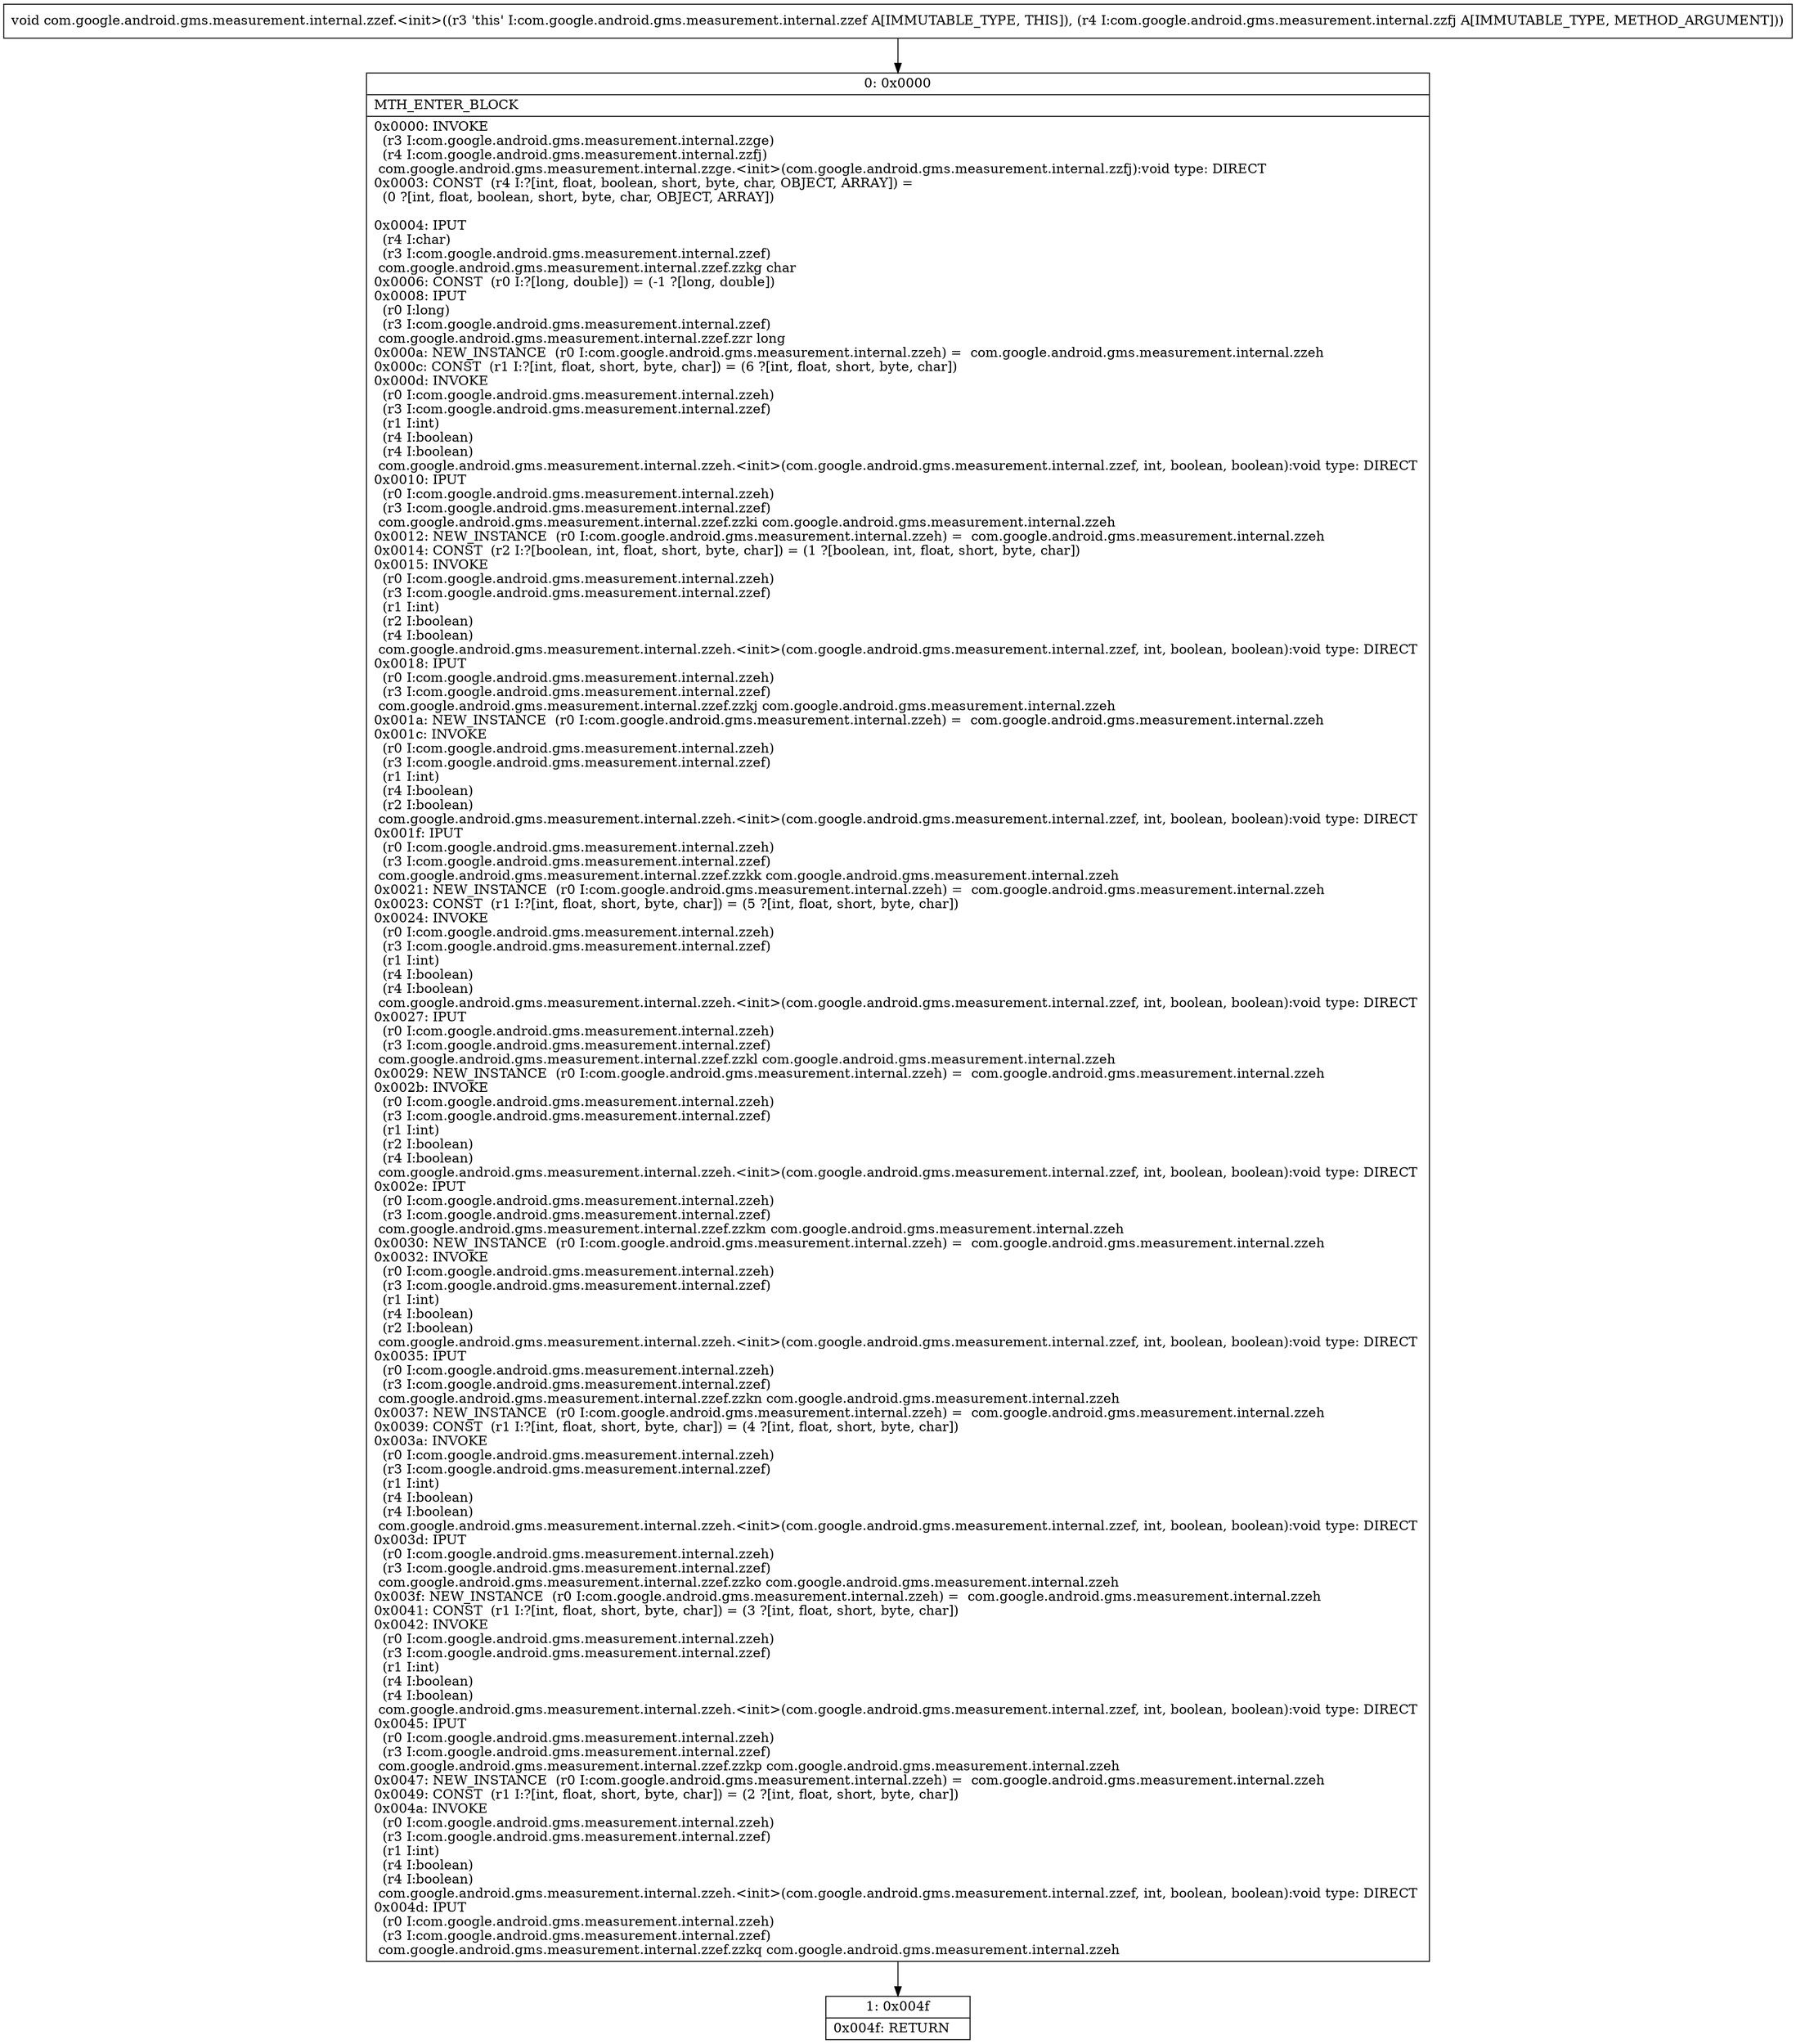 digraph "CFG forcom.google.android.gms.measurement.internal.zzef.\<init\>(Lcom\/google\/android\/gms\/measurement\/internal\/zzfj;)V" {
Node_0 [shape=record,label="{0\:\ 0x0000|MTH_ENTER_BLOCK\l|0x0000: INVOKE  \l  (r3 I:com.google.android.gms.measurement.internal.zzge)\l  (r4 I:com.google.android.gms.measurement.internal.zzfj)\l com.google.android.gms.measurement.internal.zzge.\<init\>(com.google.android.gms.measurement.internal.zzfj):void type: DIRECT \l0x0003: CONST  (r4 I:?[int, float, boolean, short, byte, char, OBJECT, ARRAY]) = \l  (0 ?[int, float, boolean, short, byte, char, OBJECT, ARRAY])\l \l0x0004: IPUT  \l  (r4 I:char)\l  (r3 I:com.google.android.gms.measurement.internal.zzef)\l com.google.android.gms.measurement.internal.zzef.zzkg char \l0x0006: CONST  (r0 I:?[long, double]) = (\-1 ?[long, double]) \l0x0008: IPUT  \l  (r0 I:long)\l  (r3 I:com.google.android.gms.measurement.internal.zzef)\l com.google.android.gms.measurement.internal.zzef.zzr long \l0x000a: NEW_INSTANCE  (r0 I:com.google.android.gms.measurement.internal.zzeh) =  com.google.android.gms.measurement.internal.zzeh \l0x000c: CONST  (r1 I:?[int, float, short, byte, char]) = (6 ?[int, float, short, byte, char]) \l0x000d: INVOKE  \l  (r0 I:com.google.android.gms.measurement.internal.zzeh)\l  (r3 I:com.google.android.gms.measurement.internal.zzef)\l  (r1 I:int)\l  (r4 I:boolean)\l  (r4 I:boolean)\l com.google.android.gms.measurement.internal.zzeh.\<init\>(com.google.android.gms.measurement.internal.zzef, int, boolean, boolean):void type: DIRECT \l0x0010: IPUT  \l  (r0 I:com.google.android.gms.measurement.internal.zzeh)\l  (r3 I:com.google.android.gms.measurement.internal.zzef)\l com.google.android.gms.measurement.internal.zzef.zzki com.google.android.gms.measurement.internal.zzeh \l0x0012: NEW_INSTANCE  (r0 I:com.google.android.gms.measurement.internal.zzeh) =  com.google.android.gms.measurement.internal.zzeh \l0x0014: CONST  (r2 I:?[boolean, int, float, short, byte, char]) = (1 ?[boolean, int, float, short, byte, char]) \l0x0015: INVOKE  \l  (r0 I:com.google.android.gms.measurement.internal.zzeh)\l  (r3 I:com.google.android.gms.measurement.internal.zzef)\l  (r1 I:int)\l  (r2 I:boolean)\l  (r4 I:boolean)\l com.google.android.gms.measurement.internal.zzeh.\<init\>(com.google.android.gms.measurement.internal.zzef, int, boolean, boolean):void type: DIRECT \l0x0018: IPUT  \l  (r0 I:com.google.android.gms.measurement.internal.zzeh)\l  (r3 I:com.google.android.gms.measurement.internal.zzef)\l com.google.android.gms.measurement.internal.zzef.zzkj com.google.android.gms.measurement.internal.zzeh \l0x001a: NEW_INSTANCE  (r0 I:com.google.android.gms.measurement.internal.zzeh) =  com.google.android.gms.measurement.internal.zzeh \l0x001c: INVOKE  \l  (r0 I:com.google.android.gms.measurement.internal.zzeh)\l  (r3 I:com.google.android.gms.measurement.internal.zzef)\l  (r1 I:int)\l  (r4 I:boolean)\l  (r2 I:boolean)\l com.google.android.gms.measurement.internal.zzeh.\<init\>(com.google.android.gms.measurement.internal.zzef, int, boolean, boolean):void type: DIRECT \l0x001f: IPUT  \l  (r0 I:com.google.android.gms.measurement.internal.zzeh)\l  (r3 I:com.google.android.gms.measurement.internal.zzef)\l com.google.android.gms.measurement.internal.zzef.zzkk com.google.android.gms.measurement.internal.zzeh \l0x0021: NEW_INSTANCE  (r0 I:com.google.android.gms.measurement.internal.zzeh) =  com.google.android.gms.measurement.internal.zzeh \l0x0023: CONST  (r1 I:?[int, float, short, byte, char]) = (5 ?[int, float, short, byte, char]) \l0x0024: INVOKE  \l  (r0 I:com.google.android.gms.measurement.internal.zzeh)\l  (r3 I:com.google.android.gms.measurement.internal.zzef)\l  (r1 I:int)\l  (r4 I:boolean)\l  (r4 I:boolean)\l com.google.android.gms.measurement.internal.zzeh.\<init\>(com.google.android.gms.measurement.internal.zzef, int, boolean, boolean):void type: DIRECT \l0x0027: IPUT  \l  (r0 I:com.google.android.gms.measurement.internal.zzeh)\l  (r3 I:com.google.android.gms.measurement.internal.zzef)\l com.google.android.gms.measurement.internal.zzef.zzkl com.google.android.gms.measurement.internal.zzeh \l0x0029: NEW_INSTANCE  (r0 I:com.google.android.gms.measurement.internal.zzeh) =  com.google.android.gms.measurement.internal.zzeh \l0x002b: INVOKE  \l  (r0 I:com.google.android.gms.measurement.internal.zzeh)\l  (r3 I:com.google.android.gms.measurement.internal.zzef)\l  (r1 I:int)\l  (r2 I:boolean)\l  (r4 I:boolean)\l com.google.android.gms.measurement.internal.zzeh.\<init\>(com.google.android.gms.measurement.internal.zzef, int, boolean, boolean):void type: DIRECT \l0x002e: IPUT  \l  (r0 I:com.google.android.gms.measurement.internal.zzeh)\l  (r3 I:com.google.android.gms.measurement.internal.zzef)\l com.google.android.gms.measurement.internal.zzef.zzkm com.google.android.gms.measurement.internal.zzeh \l0x0030: NEW_INSTANCE  (r0 I:com.google.android.gms.measurement.internal.zzeh) =  com.google.android.gms.measurement.internal.zzeh \l0x0032: INVOKE  \l  (r0 I:com.google.android.gms.measurement.internal.zzeh)\l  (r3 I:com.google.android.gms.measurement.internal.zzef)\l  (r1 I:int)\l  (r4 I:boolean)\l  (r2 I:boolean)\l com.google.android.gms.measurement.internal.zzeh.\<init\>(com.google.android.gms.measurement.internal.zzef, int, boolean, boolean):void type: DIRECT \l0x0035: IPUT  \l  (r0 I:com.google.android.gms.measurement.internal.zzeh)\l  (r3 I:com.google.android.gms.measurement.internal.zzef)\l com.google.android.gms.measurement.internal.zzef.zzkn com.google.android.gms.measurement.internal.zzeh \l0x0037: NEW_INSTANCE  (r0 I:com.google.android.gms.measurement.internal.zzeh) =  com.google.android.gms.measurement.internal.zzeh \l0x0039: CONST  (r1 I:?[int, float, short, byte, char]) = (4 ?[int, float, short, byte, char]) \l0x003a: INVOKE  \l  (r0 I:com.google.android.gms.measurement.internal.zzeh)\l  (r3 I:com.google.android.gms.measurement.internal.zzef)\l  (r1 I:int)\l  (r4 I:boolean)\l  (r4 I:boolean)\l com.google.android.gms.measurement.internal.zzeh.\<init\>(com.google.android.gms.measurement.internal.zzef, int, boolean, boolean):void type: DIRECT \l0x003d: IPUT  \l  (r0 I:com.google.android.gms.measurement.internal.zzeh)\l  (r3 I:com.google.android.gms.measurement.internal.zzef)\l com.google.android.gms.measurement.internal.zzef.zzko com.google.android.gms.measurement.internal.zzeh \l0x003f: NEW_INSTANCE  (r0 I:com.google.android.gms.measurement.internal.zzeh) =  com.google.android.gms.measurement.internal.zzeh \l0x0041: CONST  (r1 I:?[int, float, short, byte, char]) = (3 ?[int, float, short, byte, char]) \l0x0042: INVOKE  \l  (r0 I:com.google.android.gms.measurement.internal.zzeh)\l  (r3 I:com.google.android.gms.measurement.internal.zzef)\l  (r1 I:int)\l  (r4 I:boolean)\l  (r4 I:boolean)\l com.google.android.gms.measurement.internal.zzeh.\<init\>(com.google.android.gms.measurement.internal.zzef, int, boolean, boolean):void type: DIRECT \l0x0045: IPUT  \l  (r0 I:com.google.android.gms.measurement.internal.zzeh)\l  (r3 I:com.google.android.gms.measurement.internal.zzef)\l com.google.android.gms.measurement.internal.zzef.zzkp com.google.android.gms.measurement.internal.zzeh \l0x0047: NEW_INSTANCE  (r0 I:com.google.android.gms.measurement.internal.zzeh) =  com.google.android.gms.measurement.internal.zzeh \l0x0049: CONST  (r1 I:?[int, float, short, byte, char]) = (2 ?[int, float, short, byte, char]) \l0x004a: INVOKE  \l  (r0 I:com.google.android.gms.measurement.internal.zzeh)\l  (r3 I:com.google.android.gms.measurement.internal.zzef)\l  (r1 I:int)\l  (r4 I:boolean)\l  (r4 I:boolean)\l com.google.android.gms.measurement.internal.zzeh.\<init\>(com.google.android.gms.measurement.internal.zzef, int, boolean, boolean):void type: DIRECT \l0x004d: IPUT  \l  (r0 I:com.google.android.gms.measurement.internal.zzeh)\l  (r3 I:com.google.android.gms.measurement.internal.zzef)\l com.google.android.gms.measurement.internal.zzef.zzkq com.google.android.gms.measurement.internal.zzeh \l}"];
Node_1 [shape=record,label="{1\:\ 0x004f|0x004f: RETURN   \l}"];
MethodNode[shape=record,label="{void com.google.android.gms.measurement.internal.zzef.\<init\>((r3 'this' I:com.google.android.gms.measurement.internal.zzef A[IMMUTABLE_TYPE, THIS]), (r4 I:com.google.android.gms.measurement.internal.zzfj A[IMMUTABLE_TYPE, METHOD_ARGUMENT])) }"];
MethodNode -> Node_0;
Node_0 -> Node_1;
}

